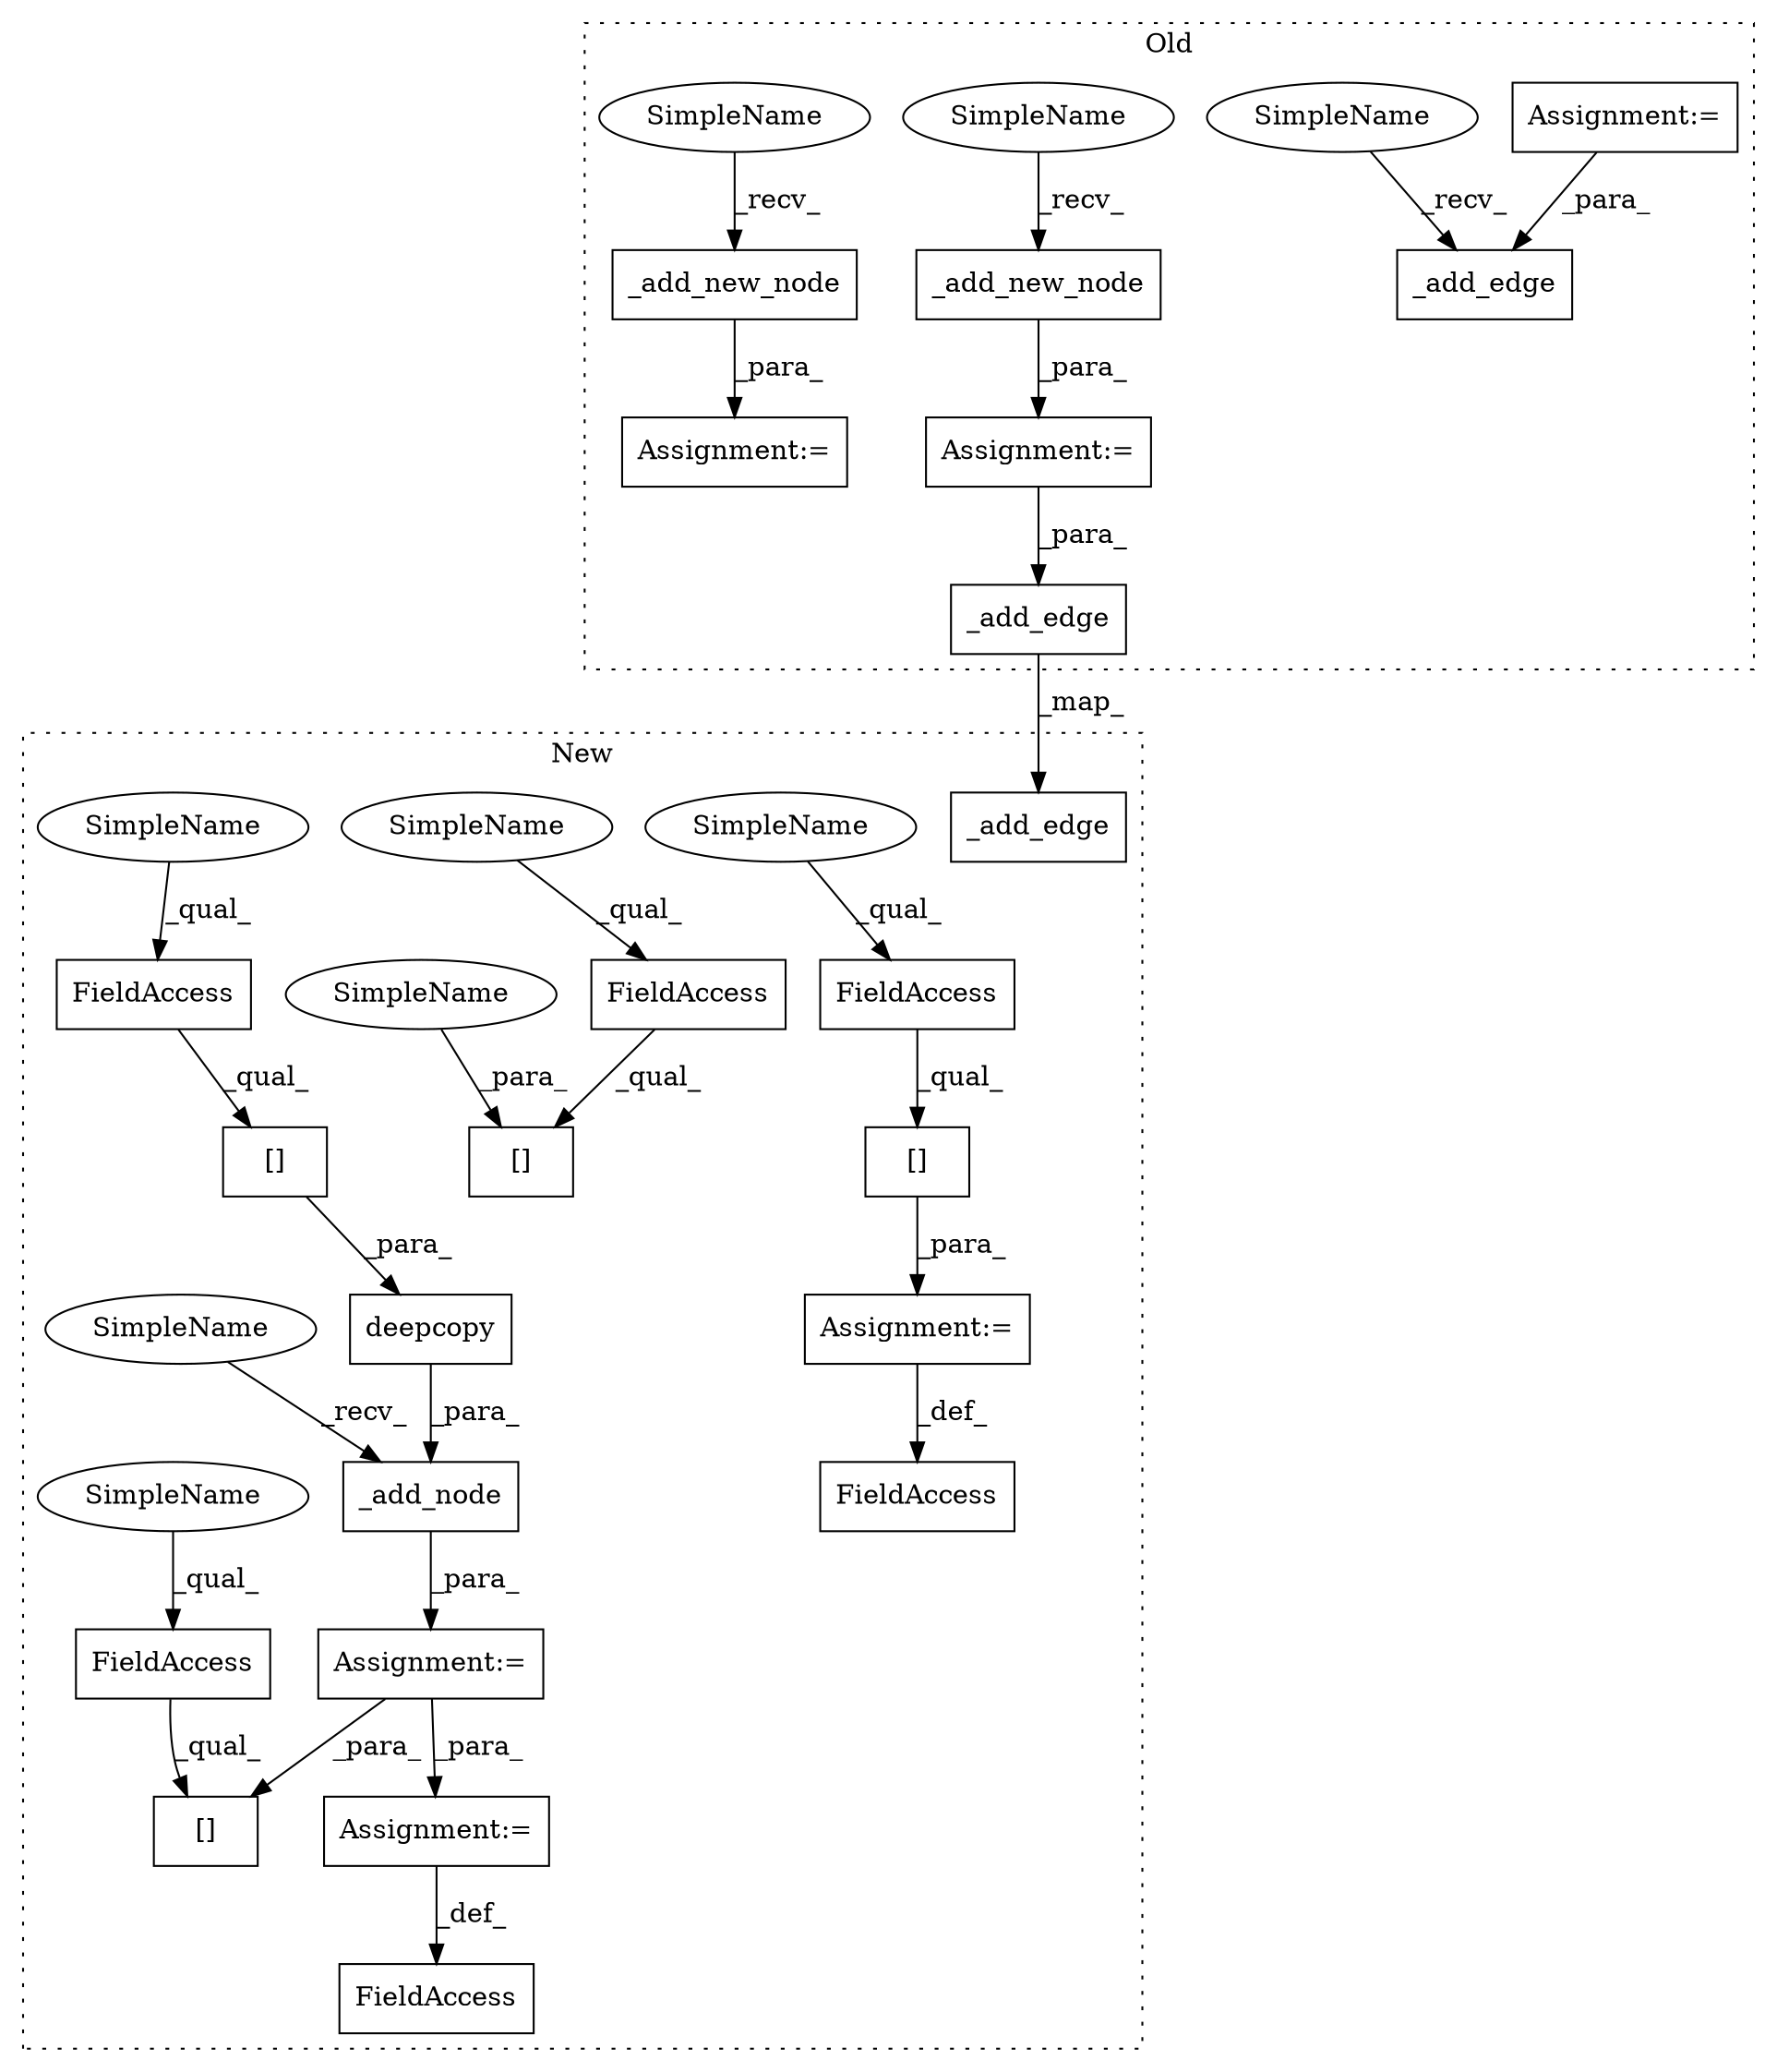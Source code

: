 digraph G {
subgraph cluster0 {
1 [label="_add_new_node" a="32" s="16719" l="15" shape="box"];
5 [label="_add_edge" a="32" s="16957,17005" l="10,1" shape="box"];
9 [label="Assignment:=" a="7" s="16167" l="1" shape="box"];
13 [label="_add_edge" a="32" s="16103,16146" l="10,1" shape="box"];
15 [label="_add_new_node" a="32" s="15843" l="15" shape="box"];
22 [label="Assignment:=" a="7" s="16713" l="1" shape="box"];
23 [label="Assignment:=" a="7" s="15837" l="1" shape="box"];
24 [label="SimpleName" a="42" s="16952" l="4" shape="ellipse"];
25 [label="SimpleName" a="42" s="15838" l="4" shape="ellipse"];
26 [label="SimpleName" a="42" s="16714" l="4" shape="ellipse"];
label = "Old";
style="dotted";
}
subgraph cluster1 {
2 [label="[]" a="2" s="16418,16450" l="15,1" shape="box"];
3 [label="FieldAccess" a="22" s="16418" l="14" shape="box"];
4 [label="_add_node" a="32" s="16399,16452" l="10,1" shape="box"];
6 [label="FieldAccess" a="22" s="16762" l="14" shape="box"];
7 [label="deepcopy" a="32" s="16409,16451" l="9,1" shape="box"];
8 [label="[]" a="2" s="16762,16791" l="15,1" shape="box"];
10 [label="Assignment:=" a="7" s="16393" l="1" shape="box"];
11 [label="Assignment:=" a="7" s="16709" l="1" shape="box"];
12 [label="_add_edge" a="32" s="16635,16687" l="10,1" shape="box"];
14 [label="[]" a="2" s="16728,16760" l="15,1" shape="box"];
16 [label="FieldAccess" a="22" s="16694" l="15" shape="box"];
17 [label="FieldAccess" a="22" s="16816" l="14" shape="box"];
18 [label="[]" a="2" s="16816,16848" l="15,1" shape="box"];
19 [label="FieldAccess" a="22" s="16728" l="14" shape="box"];
20 [label="Assignment:=" a="7" s="16815" l="1" shape="box"];
21 [label="FieldAccess" a="22" s="16799" l="16" shape="box"];
27 [label="SimpleName" a="42" s="16816" l="4" shape="ellipse"];
28 [label="SimpleName" a="42" s="16762" l="4" shape="ellipse"];
29 [label="SimpleName" a="42" s="16394" l="4" shape="ellipse"];
30 [label="SimpleName" a="42" s="16418" l="4" shape="ellipse"];
31 [label="SimpleName" a="42" s="16728" l="4" shape="ellipse"];
32 [label="SimpleName" a="42" s="16777" l="14" shape="ellipse"];
label = "New";
style="dotted";
}
1 -> 22 [label="_para_"];
2 -> 7 [label="_para_"];
3 -> 2 [label="_qual_"];
4 -> 10 [label="_para_"];
6 -> 8 [label="_qual_"];
7 -> 4 [label="_para_"];
9 -> 5 [label="_para_"];
10 -> 14 [label="_para_"];
10 -> 11 [label="_para_"];
11 -> 16 [label="_def_"];
13 -> 12 [label="_map_"];
15 -> 23 [label="_para_"];
17 -> 18 [label="_qual_"];
18 -> 20 [label="_para_"];
19 -> 14 [label="_qual_"];
20 -> 21 [label="_def_"];
23 -> 13 [label="_para_"];
24 -> 5 [label="_recv_"];
25 -> 15 [label="_recv_"];
26 -> 1 [label="_recv_"];
27 -> 17 [label="_qual_"];
28 -> 6 [label="_qual_"];
29 -> 4 [label="_recv_"];
30 -> 3 [label="_qual_"];
31 -> 19 [label="_qual_"];
32 -> 8 [label="_para_"];
}